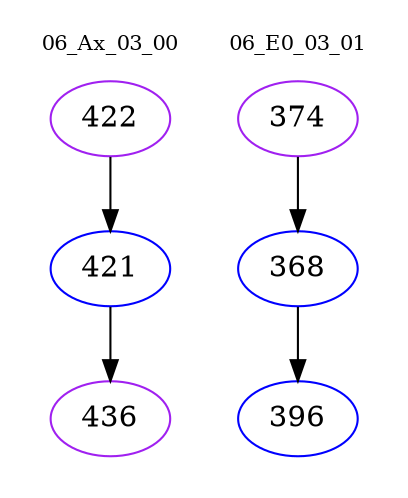 digraph{
subgraph cluster_0 {
color = white
label = "06_Ax_03_00";
fontsize=10;
T0_422 [label="422", color="purple"]
T0_422 -> T0_421 [color="black"]
T0_421 [label="421", color="blue"]
T0_421 -> T0_436 [color="black"]
T0_436 [label="436", color="purple"]
}
subgraph cluster_1 {
color = white
label = "06_E0_03_01";
fontsize=10;
T1_374 [label="374", color="purple"]
T1_374 -> T1_368 [color="black"]
T1_368 [label="368", color="blue"]
T1_368 -> T1_396 [color="black"]
T1_396 [label="396", color="blue"]
}
}

